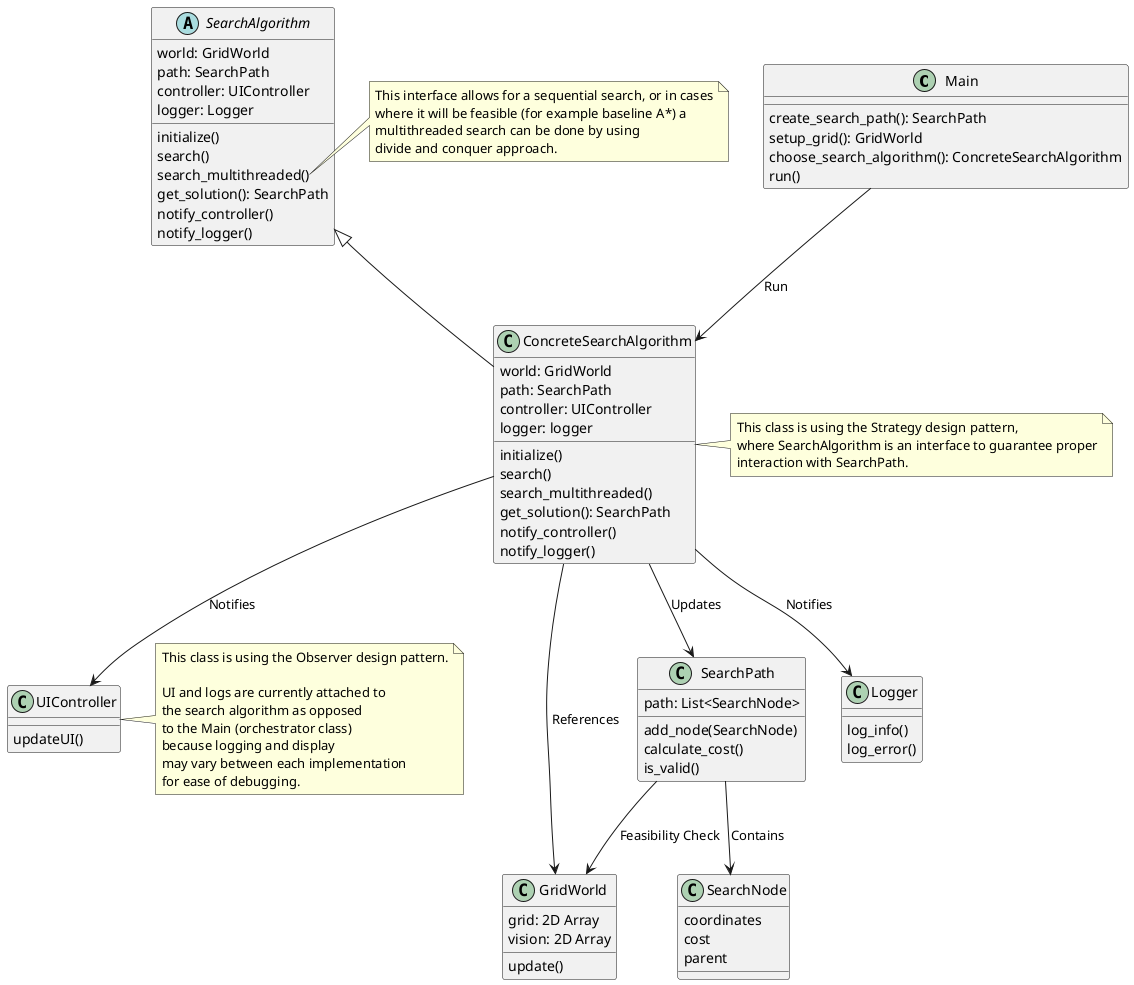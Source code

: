 @startuml

class Main {
  create_search_path(): SearchPath
  setup_grid(): GridWorld
  choose_search_algorithm(): ConcreteSearchAlgorithm
  run()
}

class GridWorld {
  grid: 2D Array
  vision: 2D Array
  update()
}

class SearchPath {
  path: List<SearchNode>
  add_node(SearchNode)
  calculate_cost()
  is_valid()
}

class SearchNode {
  coordinates
  cost
  parent
}

class Logger {
  log_info()
  log_error()
}

class UIController {
  updateUI()
}

abstract class SearchAlgorithm {
  world: GridWorld
  path: SearchPath
  controller: UIController
  logger: Logger
  initialize()
  search()
  search_multithreaded()
  get_solution(): SearchPath
  notify_controller()
  notify_logger()
}

class ConcreteSearchAlgorithm {
  world: GridWorld
  path: SearchPath
  controller: UIController
  logger: logger
  initialize()
  search()
  search_multithreaded()
  get_solution(): SearchPath
  notify_controller()
  notify_logger()
}

Main --> ConcreteSearchAlgorithm : Run
SearchAlgorithm <|-- ConcreteSearchAlgorithm
ConcreteSearchAlgorithm --> GridWorld : References
ConcreteSearchAlgorithm --> SearchPath : Updates
ConcreteSearchAlgorithm --> UIController : Notifies
ConcreteSearchAlgorithm --> Logger : Notifies
SearchPath --> SearchNode : Contains
SearchPath --> GridWorld : Feasibility Check

note right of ConcreteSearchAlgorithm
  This class is using the Strategy design pattern, 
  where SearchAlgorithm is an interface to guarantee proper
  interaction with SearchPath.
end note

note right of UIController
  This class is using the Observer design pattern.
  
  UI and logs are currently attached to 
  the search algorithm as opposed
  to the Main (orchestrator class) 
  because logging and display
  may vary between each implementation 
  for ease of debugging.
end note

note right of SearchAlgorithm::search_multithreaded
  This interface allows for a sequential search, or in cases
  where it will be feasible (for example baseline A*) a
  multithreaded search can be done by using
  divide and conquer approach.
end note

@enduml
